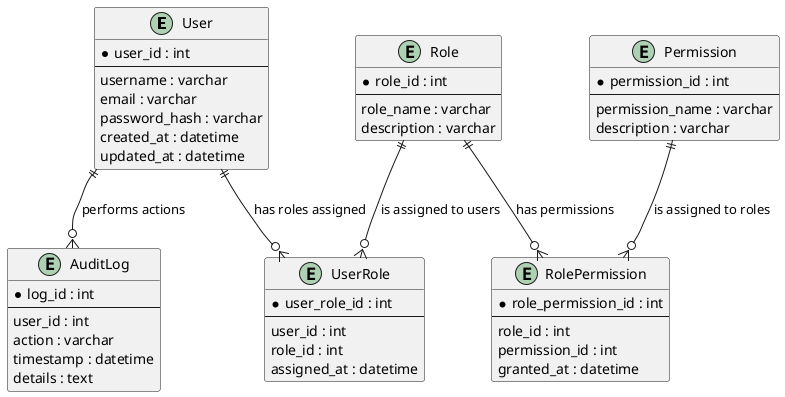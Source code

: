 @startuml
entity User {
  * user_id : int
  --
  username : varchar
  email : varchar
  password_hash : varchar
  created_at : datetime
  updated_at : datetime
}

entity Role {
  * role_id : int
  --
  role_name : varchar
  description : varchar
}

entity UserRole {
  * user_role_id : int
  --
  user_id : int
  role_id : int
  assigned_at : datetime
}

entity Permission {
  * permission_id : int
  --
  permission_name : varchar
  description : varchar
}

entity RolePermission {
  * role_permission_id : int
  --
  role_id : int
  permission_id : int
  granted_at : datetime
}

entity AuditLog {
  * log_id : int
  --
  user_id : int
  action : varchar
  timestamp : datetime
  details : text
}

User ||--o{ UserRole : "has roles assigned"
Role ||--o{ UserRole : "is assigned to users"
Role ||--o{ RolePermission : "has permissions"
Permission ||--o{ RolePermission : "is assigned to roles"
User ||--o{ AuditLog : "performs actions"
@enduml
